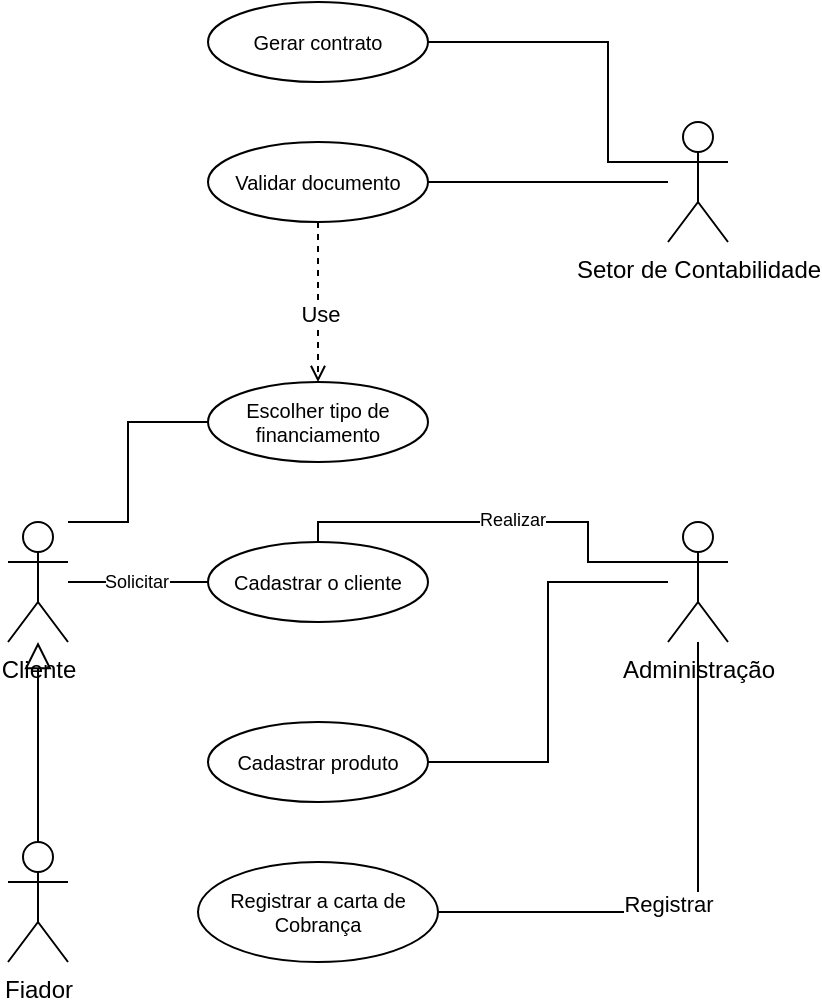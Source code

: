 <mxfile version="24.0.2" type="github">
  <diagram id="C5RBs43oDa-KdzZeNtuy" name="Page-1">
    <mxGraphModel dx="919" dy="2088" grid="1" gridSize="10" guides="1" tooltips="1" connect="1" arrows="1" fold="1" page="1" pageScale="1" pageWidth="900" pageHeight="1600" math="0" shadow="0">
      <root>
        <mxCell id="WIyWlLk6GJQsqaUBKTNV-0" />
        <mxCell id="WIyWlLk6GJQsqaUBKTNV-1" parent="WIyWlLk6GJQsqaUBKTNV-0" />
        <mxCell id="xWbrNfhNZFDSZNDw7vAr-39" value="" style="edgeStyle=orthogonalEdgeStyle;rounded=0;orthogonalLoop=1;jettySize=auto;html=1;endArrow=none;endFill=0;" edge="1" parent="WIyWlLk6GJQsqaUBKTNV-1" source="xWbrNfhNZFDSZNDw7vAr-20" target="xWbrNfhNZFDSZNDw7vAr-34">
          <mxGeometry relative="1" as="geometry" />
        </mxCell>
        <mxCell id="xWbrNfhNZFDSZNDw7vAr-41" value="&lt;font style=&quot;font-size: 9px;&quot;&gt;Solicitar&lt;/font&gt;" style="edgeLabel;html=1;align=center;verticalAlign=middle;resizable=0;points=[];" vertex="1" connectable="0" parent="xWbrNfhNZFDSZNDw7vAr-39">
          <mxGeometry x="-0.029" y="1" relative="1" as="geometry">
            <mxPoint as="offset" />
          </mxGeometry>
        </mxCell>
        <mxCell id="xWbrNfhNZFDSZNDw7vAr-49" style="edgeStyle=orthogonalEdgeStyle;rounded=0;orthogonalLoop=1;jettySize=auto;html=1;entryX=0;entryY=0.5;entryDx=0;entryDy=0;endArrow=none;endFill=0;" edge="1" parent="WIyWlLk6GJQsqaUBKTNV-1" source="xWbrNfhNZFDSZNDw7vAr-20" target="xWbrNfhNZFDSZNDw7vAr-38">
          <mxGeometry relative="1" as="geometry">
            <Array as="points">
              <mxPoint x="140" y="120" />
              <mxPoint x="140" y="70" />
            </Array>
          </mxGeometry>
        </mxCell>
        <mxCell id="xWbrNfhNZFDSZNDw7vAr-20" value="Cliente" style="shape=umlActor;verticalLabelPosition=bottom;verticalAlign=top;html=1;outlineConnect=0;" vertex="1" parent="WIyWlLk6GJQsqaUBKTNV-1">
          <mxGeometry x="80" y="120" width="30" height="60" as="geometry" />
        </mxCell>
        <mxCell id="xWbrNfhNZFDSZNDw7vAr-43" value="" style="edgeStyle=orthogonalEdgeStyle;rounded=0;orthogonalLoop=1;jettySize=auto;html=1;endArrow=none;endFill=0;exitX=0;exitY=0.333;exitDx=0;exitDy=0;exitPerimeter=0;" edge="1" parent="WIyWlLk6GJQsqaUBKTNV-1" source="xWbrNfhNZFDSZNDw7vAr-32" target="xWbrNfhNZFDSZNDw7vAr-34">
          <mxGeometry relative="1" as="geometry">
            <Array as="points">
              <mxPoint x="370" y="120" />
              <mxPoint x="235" y="120" />
            </Array>
          </mxGeometry>
        </mxCell>
        <mxCell id="xWbrNfhNZFDSZNDw7vAr-44" value="&lt;font style=&quot;font-size: 9px;&quot;&gt;Realizar&lt;/font&gt;" style="edgeLabel;html=1;align=center;verticalAlign=middle;resizable=0;points=[];" vertex="1" connectable="0" parent="xWbrNfhNZFDSZNDw7vAr-43">
          <mxGeometry x="-0.037" y="-2" relative="1" as="geometry">
            <mxPoint as="offset" />
          </mxGeometry>
        </mxCell>
        <mxCell id="xWbrNfhNZFDSZNDw7vAr-46" style="edgeStyle=orthogonalEdgeStyle;rounded=0;orthogonalLoop=1;jettySize=auto;html=1;entryX=1;entryY=0.5;entryDx=0;entryDy=0;endArrow=none;endFill=0;" edge="1" parent="WIyWlLk6GJQsqaUBKTNV-1" source="xWbrNfhNZFDSZNDw7vAr-32" target="xWbrNfhNZFDSZNDw7vAr-35">
          <mxGeometry relative="1" as="geometry" />
        </mxCell>
        <mxCell id="xWbrNfhNZFDSZNDw7vAr-32" value="Administração" style="shape=umlActor;verticalLabelPosition=bottom;verticalAlign=top;html=1;" vertex="1" parent="WIyWlLk6GJQsqaUBKTNV-1">
          <mxGeometry x="410" y="120" width="30" height="60" as="geometry" />
        </mxCell>
        <mxCell id="xWbrNfhNZFDSZNDw7vAr-34" value="Cadastrar o cliente" style="ellipse;whiteSpace=wrap;html=1;fontSize=10;" vertex="1" parent="WIyWlLk6GJQsqaUBKTNV-1">
          <mxGeometry x="180" y="130" width="110" height="40" as="geometry" />
        </mxCell>
        <mxCell id="xWbrNfhNZFDSZNDw7vAr-35" value="Cadastrar produto" style="ellipse;whiteSpace=wrap;html=1;fontSize=10;" vertex="1" parent="WIyWlLk6GJQsqaUBKTNV-1">
          <mxGeometry x="180" y="220" width="110" height="40" as="geometry" />
        </mxCell>
        <mxCell id="xWbrNfhNZFDSZNDw7vAr-38" value="Escolher tipo de financiamento" style="ellipse;whiteSpace=wrap;html=1;fontSize=10;" vertex="1" parent="WIyWlLk6GJQsqaUBKTNV-1">
          <mxGeometry x="180" y="50" width="110" height="40" as="geometry" />
        </mxCell>
        <mxCell id="xWbrNfhNZFDSZNDw7vAr-54" value="" style="edgeStyle=orthogonalEdgeStyle;rounded=0;orthogonalLoop=1;jettySize=auto;html=1;endArrow=none;endFill=0;" edge="1" parent="WIyWlLk6GJQsqaUBKTNV-1" source="xWbrNfhNZFDSZNDw7vAr-50" target="xWbrNfhNZFDSZNDw7vAr-31">
          <mxGeometry relative="1" as="geometry">
            <Array as="points">
              <mxPoint x="380" y="-120" />
              <mxPoint x="380" y="-60" />
            </Array>
          </mxGeometry>
        </mxCell>
        <mxCell id="xWbrNfhNZFDSZNDw7vAr-50" value="Gerar contrato" style="ellipse;whiteSpace=wrap;html=1;fontSize=10;" vertex="1" parent="WIyWlLk6GJQsqaUBKTNV-1">
          <mxGeometry x="180" y="-140" width="110" height="40" as="geometry" />
        </mxCell>
        <mxCell id="xWbrNfhNZFDSZNDw7vAr-48" style="edgeStyle=orthogonalEdgeStyle;rounded=0;orthogonalLoop=1;jettySize=auto;html=1;endArrow=none;endFill=0;" edge="1" parent="WIyWlLk6GJQsqaUBKTNV-1" source="xWbrNfhNZFDSZNDw7vAr-31" target="xWbrNfhNZFDSZNDw7vAr-36">
          <mxGeometry relative="1" as="geometry" />
        </mxCell>
        <mxCell id="xWbrNfhNZFDSZNDw7vAr-31" value="Setor de Contabilidade" style="shape=umlActor;verticalLabelPosition=bottom;verticalAlign=top;html=1;direction=east;flipV=0;flipH=0;" vertex="1" parent="WIyWlLk6GJQsqaUBKTNV-1">
          <mxGeometry x="410" y="-80" width="30" height="60" as="geometry" />
        </mxCell>
        <mxCell id="xWbrNfhNZFDSZNDw7vAr-52" style="edgeStyle=orthogonalEdgeStyle;rounded=0;orthogonalLoop=1;jettySize=auto;html=1;exitX=0.5;exitY=1;exitDx=0;exitDy=0;entryX=0.5;entryY=0;entryDx=0;entryDy=0;endArrow=open;endFill=0;dashed=1;" edge="1" parent="WIyWlLk6GJQsqaUBKTNV-1" source="xWbrNfhNZFDSZNDw7vAr-36" target="xWbrNfhNZFDSZNDw7vAr-38">
          <mxGeometry relative="1" as="geometry">
            <mxPoint x="245.0" y="50" as="targetPoint" />
          </mxGeometry>
        </mxCell>
        <mxCell id="xWbrNfhNZFDSZNDw7vAr-57" value="Use" style="edgeLabel;html=1;align=center;verticalAlign=middle;resizable=0;points=[];" vertex="1" connectable="0" parent="xWbrNfhNZFDSZNDw7vAr-52">
          <mxGeometry x="0.152" y="1" relative="1" as="geometry">
            <mxPoint as="offset" />
          </mxGeometry>
        </mxCell>
        <mxCell id="xWbrNfhNZFDSZNDw7vAr-36" value="Validar documento" style="ellipse;whiteSpace=wrap;html=1;fontSize=10;direction=east;flipV=0;flipH=0;" vertex="1" parent="WIyWlLk6GJQsqaUBKTNV-1">
          <mxGeometry x="180" y="-70" width="110" height="40" as="geometry" />
        </mxCell>
        <mxCell id="xWbrNfhNZFDSZNDw7vAr-60" style="edgeStyle=orthogonalEdgeStyle;rounded=0;orthogonalLoop=1;jettySize=auto;html=1;endArrow=block;endFill=0;strokeWidth=1;endSize=11;" edge="1" parent="WIyWlLk6GJQsqaUBKTNV-1" source="xWbrNfhNZFDSZNDw7vAr-53" target="xWbrNfhNZFDSZNDw7vAr-20">
          <mxGeometry relative="1" as="geometry" />
        </mxCell>
        <mxCell id="xWbrNfhNZFDSZNDw7vAr-53" value="Fiador" style="shape=umlActor;verticalLabelPosition=bottom;verticalAlign=top;html=1;outlineConnect=0;" vertex="1" parent="WIyWlLk6GJQsqaUBKTNV-1">
          <mxGeometry x="80" y="280" width="30" height="60" as="geometry" />
        </mxCell>
        <mxCell id="xWbrNfhNZFDSZNDw7vAr-56" value="" style="edgeStyle=orthogonalEdgeStyle;rounded=0;orthogonalLoop=1;jettySize=auto;html=1;endArrow=none;endFill=0;" edge="1" parent="WIyWlLk6GJQsqaUBKTNV-1" source="xWbrNfhNZFDSZNDw7vAr-55" target="xWbrNfhNZFDSZNDw7vAr-32">
          <mxGeometry relative="1" as="geometry" />
        </mxCell>
        <mxCell id="xWbrNfhNZFDSZNDw7vAr-59" value="Registrar" style="edgeLabel;html=1;align=center;verticalAlign=middle;resizable=0;points=[];" vertex="1" connectable="0" parent="xWbrNfhNZFDSZNDw7vAr-56">
          <mxGeometry x="-0.133" y="4" relative="1" as="geometry">
            <mxPoint as="offset" />
          </mxGeometry>
        </mxCell>
        <mxCell id="xWbrNfhNZFDSZNDw7vAr-55" value="Registrar a carta de Cobrança" style="ellipse;whiteSpace=wrap;html=1;fontSize=10;" vertex="1" parent="WIyWlLk6GJQsqaUBKTNV-1">
          <mxGeometry x="175" y="290" width="120" height="50" as="geometry" />
        </mxCell>
      </root>
    </mxGraphModel>
  </diagram>
</mxfile>
